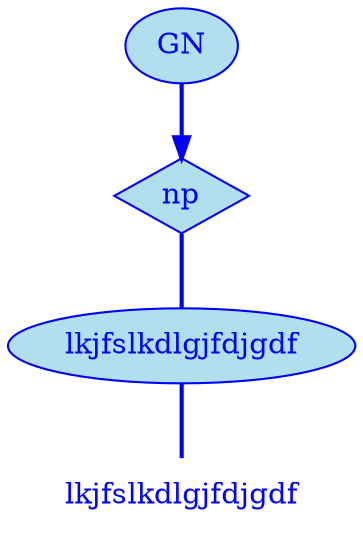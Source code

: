 digraph g {
	graph [bb="0,0,162,252"];
	node [label="\N"];
	graph [_draw_="c 5 -white C 5 -white P 4 0 0 0 252 162 252 162 0 ",
		xdotversion="1.2"];
	"mc1s1_t1#token84" [label=lkjfslkdlgjfdjgdf, shape=plaintext, fillcolor=lightblue2, fontcolor=blue, pos="81,18", width="1.61", height="0.50", _ldraw_="F 14.000000 11 -Times-Roman c 4 -blue T 81 13 0 101 17 -lkjfslkdlgjfdjgdf "];
	"mc1s1_W1#wordmc1s1_t1#token" [label=lkjfslkdlgjfdjgdf, shape=ellipse, fillcolor=lightblue2, fontcolor=blue, pos="81,90", width="2.25", height="0.50", color=blue, style=filled, _draw_="S 6 -filled c 4 -blue C 10 -lightblue2 E 81 90 81 18 ", _ldraw_="F 14.000000 11 -Times-Roman c 4 -blue T 81 85 0 101 17 -lkjfslkdlgjfdjgdf "];
	"mc1s1_P13#pos" [label=np, shape=diamond, fillcolor=lightblue2, fontcolor=blue, pos="81,162", width="0.75", height="0.50", color=blue, style=filled, _draw_="S 6 -filled c 4 -blue C 10 -lightblue2 P 4 81 180 54 162 81 144 108 162 ", _ldraw_="F 14.000000 11 -Times-Roman c 4 -blue T 81 157 0 17 2 -np "];
	"mc1s1_chk0#chunk" [label=GN, fillcolor=lightblue2, fontcolor=blue, pos="81,234", width="0.75", height="0.50", color=blue, style=filled, arrowhead=doubleoctagon, _draw_="S 6 -filled c 4 -blue C 10 -lightblue2 E 81 234 27 18 ", _ldraw_="F 14.000000 11 -Times-Roman c 4 -blue T 81 229 0 22 2 -GN "];
	"mc1s1_W1#wordmc1s1_t1#token" -> "mc1s1_t1#token84" [arrowhead=none, color=blue, fontcolor=blue, style=bold, minlen=1, pos="81,72 81,61 81,47 81,36", _draw_="S 4 -bold c 4 -blue B 4 81 72 81 61 81 47 81 36 "];
	"mc1s1_P13#pos" -> "mc1s1_W1#wordmc1s1_t1#token" [arrowhead=none, color=blue, fontcolor=blue, style=bold, minlen=1, pos="81,144 81,133 81,119 81,108", _draw_="S 4 -bold c 4 -blue B 4 81 144 81 133 81 119 81 108 "];
	"mc1s1_chk0#chunk" -> "mc1s1_P13#pos" [color=blue, fontcolor=blue, style=bold, minlen=1, pos="e,81,180 81,216 81,208 81,199 81,190", shape=normal, _draw_="S 4 -bold c 4 -blue B 4 81 216 81 208 81 199 81 190 ", _hdraw_="S 5 -solid S 15 -setlinewidth(1) c 4 -blue C 4 -blue P 3 85 190 81 180 78 190 "];
}
